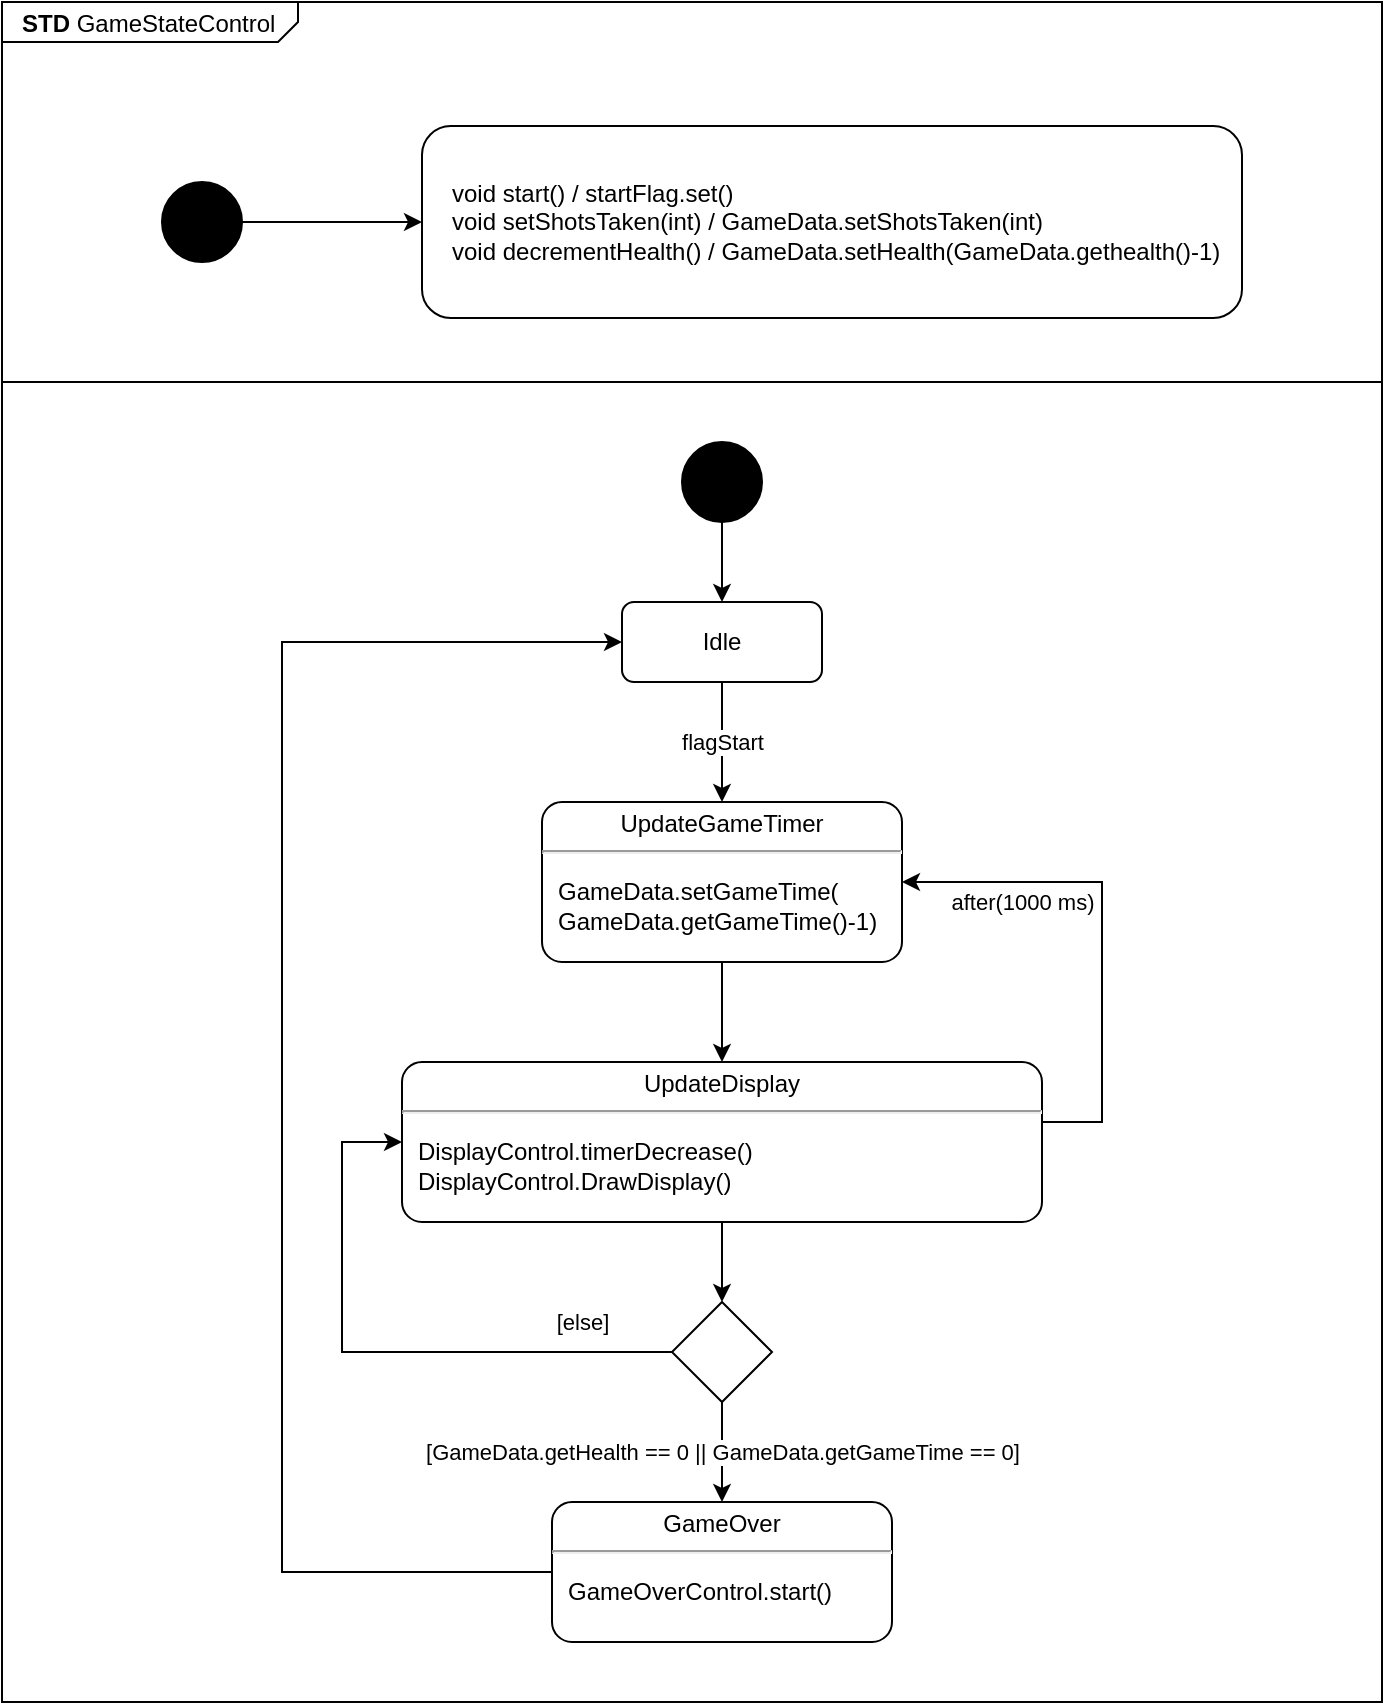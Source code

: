 <mxfile version="21.6.8" type="device">
  <diagram name="Page-1" id="lHKCt2FMkADKbh5RZciE">
    <mxGraphModel dx="1098" dy="1228" grid="1" gridSize="10" guides="1" tooltips="1" connect="1" arrows="1" fold="1" page="1" pageScale="1" pageWidth="1169" pageHeight="1654" math="0" shadow="0">
      <root>
        <mxCell id="0" />
        <mxCell id="1" parent="0" />
        <mxCell id="by4M8jhouuiLS1jpNMKc-24" value="" style="group" parent="1" vertex="1" connectable="0">
          <mxGeometry x="180" y="230" width="690" height="850" as="geometry" />
        </mxCell>
        <mxCell id="by4M8jhouuiLS1jpNMKc-23" value="" style="rounded=0;whiteSpace=wrap;html=1;" parent="by4M8jhouuiLS1jpNMKc-24" vertex="1">
          <mxGeometry y="190" width="690" height="660" as="geometry" />
        </mxCell>
        <mxCell id="by4M8jhouuiLS1jpNMKc-22" value="&lt;p style=&quot;margin:0px;margin-top:4px;margin-left:10px;text-align:left;&quot;&gt;&lt;b&gt;STD &lt;/b&gt;GameStateControl&lt;/p&gt;" style="html=1;shape=mxgraph.sysml.package;html=1;overflow=fill;whiteSpace=wrap;labelX=148;" parent="by4M8jhouuiLS1jpNMKc-24" vertex="1">
          <mxGeometry width="690" height="190" as="geometry" />
        </mxCell>
        <mxCell id="by4M8jhouuiLS1jpNMKc-1" value="void start() / startFlag.set()&lt;br&gt;void setShotsTaken(int) / GameData.setShotsTaken(int)&lt;br&gt;void decrementHealth() / GameData.setHealth(GameData.gethealth()-1)" style="shape=rect;rounded=1;html=1;whiteSpace=wrap;align=left;spacingLeft=13;" parent="1" vertex="1">
          <mxGeometry x="390" y="292" width="410" height="96" as="geometry" />
        </mxCell>
        <mxCell id="by4M8jhouuiLS1jpNMKc-3" style="edgeStyle=orthogonalEdgeStyle;rounded=0;orthogonalLoop=1;jettySize=auto;html=1;" parent="1" source="by4M8jhouuiLS1jpNMKc-2" target="by4M8jhouuiLS1jpNMKc-1" edge="1">
          <mxGeometry relative="1" as="geometry" />
        </mxCell>
        <mxCell id="by4M8jhouuiLS1jpNMKc-2" value="" style="shape=ellipse;html=1;fillColor=strokeColor;fontSize=18;fontColor=#ffffff;" parent="1" vertex="1">
          <mxGeometry x="260" y="320" width="40" height="40" as="geometry" />
        </mxCell>
        <mxCell id="by4M8jhouuiLS1jpNMKc-6" style="edgeStyle=orthogonalEdgeStyle;rounded=0;orthogonalLoop=1;jettySize=auto;html=1;" parent="1" source="by4M8jhouuiLS1jpNMKc-4" target="by4M8jhouuiLS1jpNMKc-5" edge="1">
          <mxGeometry relative="1" as="geometry" />
        </mxCell>
        <mxCell id="by4M8jhouuiLS1jpNMKc-4" value="" style="shape=ellipse;html=1;fillColor=strokeColor;fontSize=18;fontColor=#ffffff;" parent="1" vertex="1">
          <mxGeometry x="520" y="450" width="40" height="40" as="geometry" />
        </mxCell>
        <mxCell id="by4M8jhouuiLS1jpNMKc-8" value="flagStart" style="edgeStyle=orthogonalEdgeStyle;rounded=0;orthogonalLoop=1;jettySize=auto;html=1;" parent="1" source="by4M8jhouuiLS1jpNMKc-5" target="by4M8jhouuiLS1jpNMKc-9" edge="1">
          <mxGeometry relative="1" as="geometry">
            <mxPoint x="540" y="620" as="targetPoint" />
          </mxGeometry>
        </mxCell>
        <mxCell id="by4M8jhouuiLS1jpNMKc-5" value="Idle" style="shape=rect;rounded=1;html=1;whiteSpace=wrap;align=center;" parent="1" vertex="1">
          <mxGeometry x="490" y="530" width="100" height="40" as="geometry" />
        </mxCell>
        <mxCell id="by4M8jhouuiLS1jpNMKc-9" value="&lt;p style=&quot;margin:0px;margin-top:4px;text-align:center;&quot;&gt;UpdateGameTimer&lt;/p&gt;&lt;hr&gt;&lt;p&gt;&lt;/p&gt;&lt;p style=&quot;margin:0px;margin-left:8px;text-align:left;&quot;&gt;GameData.setGameTime(&lt;/p&gt;&lt;p style=&quot;margin:0px;margin-left:8px;text-align:left;&quot;&gt;GameData.getGameTime()-1)&lt;/p&gt;" style="shape=mxgraph.sysml.simpleState;html=1;overflow=fill;whiteSpace=wrap;align=center;" parent="1" vertex="1">
          <mxGeometry x="450" y="630" width="180" height="80" as="geometry" />
        </mxCell>
        <mxCell id="by4M8jhouuiLS1jpNMKc-13" value="" style="edgeStyle=orthogonalEdgeStyle;rounded=0;orthogonalLoop=1;jettySize=auto;html=1;" parent="1" source="by4M8jhouuiLS1jpNMKc-9" target="by4M8jhouuiLS1jpNMKc-12" edge="1">
          <mxGeometry relative="1" as="geometry">
            <mxPoint x="540" y="780" as="sourcePoint" />
          </mxGeometry>
        </mxCell>
        <mxCell id="by4M8jhouuiLS1jpNMKc-15" style="edgeStyle=orthogonalEdgeStyle;rounded=0;orthogonalLoop=1;jettySize=auto;html=1;" parent="1" source="by4M8jhouuiLS1jpNMKc-12" target="by4M8jhouuiLS1jpNMKc-14" edge="1">
          <mxGeometry relative="1" as="geometry" />
        </mxCell>
        <mxCell id="by4M8jhouuiLS1jpNMKc-12" value="&lt;p style=&quot;margin:0px;margin-top:4px;text-align:center;&quot;&gt;UpdateDisplay&lt;/p&gt;&lt;hr&gt;&lt;p&gt;&lt;/p&gt;&lt;p style=&quot;margin:0px;margin-left:8px;text-align:left;&quot;&gt;&lt;span style=&quot;background-color: initial;&quot;&gt;DisplayControl.timerDecrease()&lt;/span&gt;&lt;br&gt;&lt;/p&gt;&lt;p style=&quot;margin:0px;margin-left:8px;text-align:left;&quot;&gt;&lt;span style=&quot;background-color: initial;&quot;&gt;DisplayControl.DrawDisplay()&lt;/span&gt;&lt;/p&gt;" style="shape=mxgraph.sysml.simpleState;html=1;overflow=fill;whiteSpace=wrap;align=center;" parent="1" vertex="1">
          <mxGeometry x="380" y="760" width="320" height="80" as="geometry" />
        </mxCell>
        <mxCell id="by4M8jhouuiLS1jpNMKc-19" value="[else]" style="edgeStyle=orthogonalEdgeStyle;rounded=0;orthogonalLoop=1;jettySize=auto;html=1;" parent="1" source="by4M8jhouuiLS1jpNMKc-14" target="by4M8jhouuiLS1jpNMKc-12" edge="1">
          <mxGeometry x="-0.7" y="-15" relative="1" as="geometry">
            <Array as="points">
              <mxPoint x="350" y="905.0" />
              <mxPoint x="350" y="800" />
            </Array>
            <mxPoint as="offset" />
          </mxGeometry>
        </mxCell>
        <mxCell id="by4M8jhouuiLS1jpNMKc-20" value="[GameData.getHealth == 0 || GameData.getGameTime == 0]" style="edgeStyle=orthogonalEdgeStyle;rounded=0;orthogonalLoop=1;jettySize=auto;html=1;" parent="1" source="by4M8jhouuiLS1jpNMKc-14" target="by4M8jhouuiLS1jpNMKc-18" edge="1">
          <mxGeometry relative="1" as="geometry" />
        </mxCell>
        <mxCell id="by4M8jhouuiLS1jpNMKc-14" value="" style="rhombus;whiteSpace=wrap;html=1;" parent="1" vertex="1">
          <mxGeometry x="515" y="880" width="50" height="50" as="geometry" />
        </mxCell>
        <mxCell id="by4M8jhouuiLS1jpNMKc-17" value="after(1000 ms)" style="edgeStyle=orthogonalEdgeStyle;rounded=0;orthogonalLoop=1;jettySize=auto;html=1;" parent="1" edge="1" target="by4M8jhouuiLS1jpNMKc-9">
          <mxGeometry x="0.176" y="40" relative="1" as="geometry">
            <mxPoint x="700" y="807" as="sourcePoint" />
            <mxPoint x="700" y="827" as="targetPoint" />
            <Array as="points">
              <mxPoint x="700" y="790" />
              <mxPoint x="730" y="790" />
              <mxPoint x="730" y="670" />
            </Array>
            <mxPoint as="offset" />
          </mxGeometry>
        </mxCell>
        <mxCell id="by4M8jhouuiLS1jpNMKc-21" style="edgeStyle=orthogonalEdgeStyle;rounded=0;orthogonalLoop=1;jettySize=auto;html=1;" parent="1" source="by4M8jhouuiLS1jpNMKc-18" target="by4M8jhouuiLS1jpNMKc-5" edge="1">
          <mxGeometry relative="1" as="geometry">
            <Array as="points">
              <mxPoint x="320" y="1015.0" />
              <mxPoint x="320" y="550" />
            </Array>
          </mxGeometry>
        </mxCell>
        <mxCell id="by4M8jhouuiLS1jpNMKc-18" value="&lt;p style=&quot;margin:0px;margin-top:4px;text-align:center;&quot;&gt;GameOver&lt;/p&gt;&lt;hr&gt;&lt;p&gt;&lt;/p&gt;&lt;p style=&quot;margin:0px;margin-left:8px;text-align:left;&quot;&gt;GameOverControl.start()&lt;/p&gt;" style="shape=mxgraph.sysml.simpleState;html=1;overflow=fill;whiteSpace=wrap;align=center;" parent="1" vertex="1">
          <mxGeometry x="455" y="980" width="170" height="70" as="geometry" />
        </mxCell>
      </root>
    </mxGraphModel>
  </diagram>
</mxfile>
